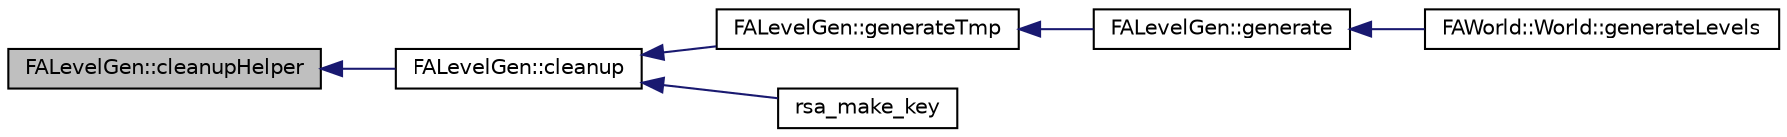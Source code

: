 digraph G
{
  edge [fontname="Helvetica",fontsize="10",labelfontname="Helvetica",labelfontsize="10"];
  node [fontname="Helvetica",fontsize="10",shape=record];
  rankdir="LR";
  Node1 [label="FALevelGen::cleanupHelper",height=0.2,width=0.4,color="black", fillcolor="grey75", style="filled" fontcolor="black"];
  Node1 -> Node2 [dir="back",color="midnightblue",fontsize="10",style="solid",fontname="Helvetica"];
  Node2 [label="FALevelGen::cleanup",height=0.2,width=0.4,color="black", fillcolor="white", style="filled",URL="$namespace_f_a_level_gen.html#a65b24647f0db6ad38c4c66bb489be055"];
  Node2 -> Node3 [dir="back",color="midnightblue",fontsize="10",style="solid",fontname="Helvetica"];
  Node3 [label="FALevelGen::generateTmp",height=0.2,width=0.4,color="black", fillcolor="white", style="filled",URL="$namespace_f_a_level_gen.html#a3e67d9abf003b6628cc7f4421fef950b"];
  Node3 -> Node4 [dir="back",color="midnightblue",fontsize="10",style="solid",fontname="Helvetica"];
  Node4 [label="FALevelGen::generate",height=0.2,width=0.4,color="black", fillcolor="white", style="filled",URL="$namespace_f_a_level_gen.html#acf970d89560068907dc8e5f8a0511161"];
  Node4 -> Node5 [dir="back",color="midnightblue",fontsize="10",style="solid",fontname="Helvetica"];
  Node5 [label="FAWorld::World::generateLevels",height=0.2,width=0.4,color="black", fillcolor="white", style="filled",URL="$class_f_a_world_1_1_world.html#a5f2ca8c8743cc7689ba9227be88f9556"];
  Node2 -> Node6 [dir="back",color="midnightblue",fontsize="10",style="solid",fontname="Helvetica"];
  Node6 [label="rsa_make_key",height=0.2,width=0.4,color="black", fillcolor="white", style="filled",URL="$rsa__make__key_8c.html#aece58b13922a56a3fbcce677333dad9a"];
}
